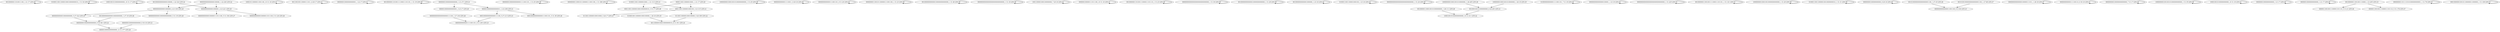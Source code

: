 digraph G {
    "00100000011010011100_1-21:17-LEN:20" -> "00100000011010011100_1-21:17-LEN:20";
    "010001100110000100010000000010_1-31:34-LEN:30" -> "010001100110000100010000000010_1-31:34-LEN:30";
    "100010010100000000000_10-31:17-LEN:21" -> "100010010100000000000_10-31:17-LEN:21";
    "0000000010000000000000_9-30:361-LEN:22" -> "00000100000000000000_12-31:377-LEN:20";
    "100010110000011001100_10-31:16-LEN:21" -> "100010110000011001100_10-31:16-LEN:21";
    "0010000000000000100000_1-22:324-LEN:22" -> "00000000000001000001_4-23:221-LEN:20";
    "0010000000000000100000_1-22:324-LEN:22" -> "00000000000001000000_4-23:330-LEN:20";
    "0000000000000000100000_1-22:240-LEN:22" -> "00000000000001000001_4-23:221-LEN:20";
    "0000000000000000100000_1-22:240-LEN:22" -> "00000000000001000000_4-23:330-LEN:20";
    "001100100110000111011_8-29:17-LEN:21" -> "001100100110000111011_8-29:17-LEN:21";
    "000000010000000000001_1-22:17-LEN:21" -> "000000010000000000001_1-22:17-LEN:21";
    "001000000110100111100011101101_1-31:19-LEN:30" -> "001000000110100111100011101101_1-31:19-LEN:30";
    "00000000000000000000111100_1-27:104-LEN:26" -> "00000000000001111001101_9-31:293-LEN:23";
    "000000010000000000001111001101_1-31:25-LEN:30" -> "000000010000000000001111001101_1-31:25-LEN:30";
    "0000000011000101100000111001100_1-31:188-LEN:31" -> "0000000011000101100000111001100_1-31:188-LEN:31";
    "010001100110000010001_1-21:313-LEN:21" -> "0001100110000010001000000010_3-31:17-LEN:28";
    "010001100110000010001_1-21:313-LEN:21" -> "000110011000001000100_3-23:315-LEN:21";
    "0100010011000001000100000_1-26:16-LEN:25" -> "001100000100010000000010_8-31:351-LEN:24";
    "00000000000001000001_4-23:221-LEN:20" -> "00000000000010000011011100_5-31:26-LEN:26";
    "00000000000001000001_4-23:221-LEN:20" -> "000000000000100000111011100_5-31:194-LEN:27";
    "00000000000010000000000_5-27:322-LEN:23" -> "0000000010000000000000_9-30:361-LEN:22";
    "100000000100010010100000000000_1-31:25-LEN:30" -> "100000000100010010100000000000_1-31:25-LEN:30";
    "00000000000011110011_9-29:16-LEN:20" -> "00000000000011110011_9-29:16-LEN:20";
    "0000000000000111001101_9-31:20-LEN:22" -> "0000000000000111001101_9-31:20-LEN:22";
    "000000001100101100000111001100_1-31:23-LEN:30" -> "000000001100101100000111001100_1-31:23-LEN:30";
    "001000000000000100000000000000_1-31:46-LEN:30" -> "001000000000000100000000000000_1-31:46-LEN:30";
    "000000000000000000000000000000_1-31:18-LEN:30" -> "000000000000000000000000000000_1-31:18-LEN:30";
    "1001100001000100000000_7-29:16-LEN:22" -> "1001100001000100000000_7-29:16-LEN:22";
    "00000000000001000000_4-23:330-LEN:20" -> "00000000000010000000000_5-27:322-LEN:23";
    "00000000000001000000_4-23:330-LEN:20" -> "00000000000010000000000000_5-31:19-LEN:26";
    "000000100000111011100_10-31:16-LEN:21" -> "000000100000111011100_10-31:16-LEN:21";
    "001000000110100111000011101110_1-31:23-LEN:30" -> "001000000110100111000011101110_1-31:23-LEN:30";
    "000000000000000000000000000000_1-31:30-LEN:30" -> "000000000000000000000000000000_1-31:30-LEN:30";
    "001000000000000010000000000000_1-31:29-LEN:30" -> "001000000000000010000000000000_1-31:29-LEN:30";
    "0010000000000001000000_1-23:16-LEN:22" -> "0010000000000001000000_1-23:16-LEN:22";
    "00001100110000010001_1-21:17-LEN:20" -> "0001100110000010001000000010_3-31:17-LEN:28";
    "00001100110000010001_1-21:17-LEN:20" -> "000110011000001000100_3-23:315-LEN:21";
    "0100011001100001000100_1-23:16-LEN:22" -> "0100011001100001000100_1-23:16-LEN:22";
    "000000000000000000000000000000_1-31:24-LEN:30" -> "000000000000000000000000000000_1-31:24-LEN:30";
    "0010000011000100101000000000_1-28:111-LEN:28" -> "1000100101000000000000_10-31:411-LEN:22";
    "010000000000001111001101_7-31:19-LEN:24" -> "010000000000001111001101_7-31:19-LEN:24";
    "0000000000000000100001_1-23:19-LEN:22" -> "0000000000000000100001_1-23:19-LEN:22";
    "0000000000000000000000000000000_1-31:225-LEN:31" -> "0000000000000000000000000000000_1-31:225-LEN:31";
    "0010000001100100111100011101101_1-31:141-LEN:31" -> "0010000001100100111100011101101_1-31:141-LEN:31";
    "100000000100010010000000000000_1-31:20-LEN:30" -> "100000000100010010000000000000_1-31:20-LEN:30";
    "010001100110000010010000000010_1-31:31-LEN:30" -> "010001100110000010010000000010_1-31:31-LEN:30";
    "10000000010001001010000000_1-26:265-LEN:26" -> "001000100101000000000_8-28:283-LEN:21";
    "00000000100000000000_9-29:16-LEN:20" -> "00000000100000000000_9-29:16-LEN:20";
    "000000010000000000000_9-30:16-LEN:21" -> "00000100000000000000_12-31:377-LEN:20";
    "00101000000000000000001100_1-27:25-LEN:26" -> "00000000000000011001100_9-31:84-LEN:23";
    "000000000000000100000111011_1-28:18-LEN:27" -> "000000000000000100000111011_1-28:18-LEN:27";
    "000000000000111100110_9-30:16-LEN:21" -> "000000000000111100110_9-30:16-LEN:21";
    "000000000100000000000000_7-31:17-LEN:24" -> "000000000100000000000000_7-31:17-LEN:24";
    "000110011000001000100_3-23:315-LEN:21" -> "011001100000100010000_5-26:17-LEN:21";
    "000110011000001000100_3-23:315-LEN:21" -> "0110011000001000100000_5-26:309-LEN:22";
    "100000000100100101000000000000_1-31:35-LEN:30" -> "100000000100100101000000000000_1-31:35-LEN:30";
    "00100000000000010000000000_1-27:19-LEN:26" -> "0000000010000000000000_9-30:361-LEN:22";
    "001010010000000000000001100_1-27:68-LEN:27" -> "00000000000000011001100_9-31:84-LEN:23";
    "100010010100000000000_10-31:19-LEN:21" -> "100010010100000000000_10-31:19-LEN:21";
    "1000000010001001010000000_1-26:19-LEN:25" -> "001000100101000000000_8-28:283-LEN:21";
    "00000001000000000000_1-21:17-LEN:20" -> "00000001000000000000_1-21:17-LEN:20";
    "00000010000000000000_1-21:17-LEN:20" -> "00000010000000000000_1-21:17-LEN:20";
    "000000010000000000000_1-21:271-LEN:21" -> "00000100000000000001_3-23:17-LEN:20";
    "000000010000000000000_1-21:271-LEN:21" -> "000001000000000000011_3-23:258-LEN:21";
    "00100000011001001110000_1-23:205-LEN:23" -> "00000110010011100001101110_5-31:21-LEN:26";
    "00100000011001001110000_1-23:205-LEN:23" -> "000001100100111000011101110_5-31:176-LEN:27";
    "0000000011011110101000000000001_1-31:76-LEN:31" -> "0000000011011110101000000000001_1-31:76-LEN:31";
    "00010000000000000111100_5-27:213-LEN:23" -> "00000000000001111001101_9-31:293-LEN:23";
    "0110011000001000100000_5-26:309-LEN:22" -> "001100000100010000000010_8-31:351-LEN:24";
    "001000100101000000000_8-28:283-LEN:21" -> "1000100101000000000000_10-31:411-LEN:22";
    "0001000000100101100000011000000_1-31:109-LEN:31" -> "0001000000100101100000011000000_1-31:109-LEN:31";
    "000001000000000000011_3-23:258-LEN:21" -> "00010000000000000111001101_5-31:39-LEN:26";
    "000001000000000000011_3-23:258-LEN:21" -> "00010000000000000111100_5-27:213-LEN:23";
}
